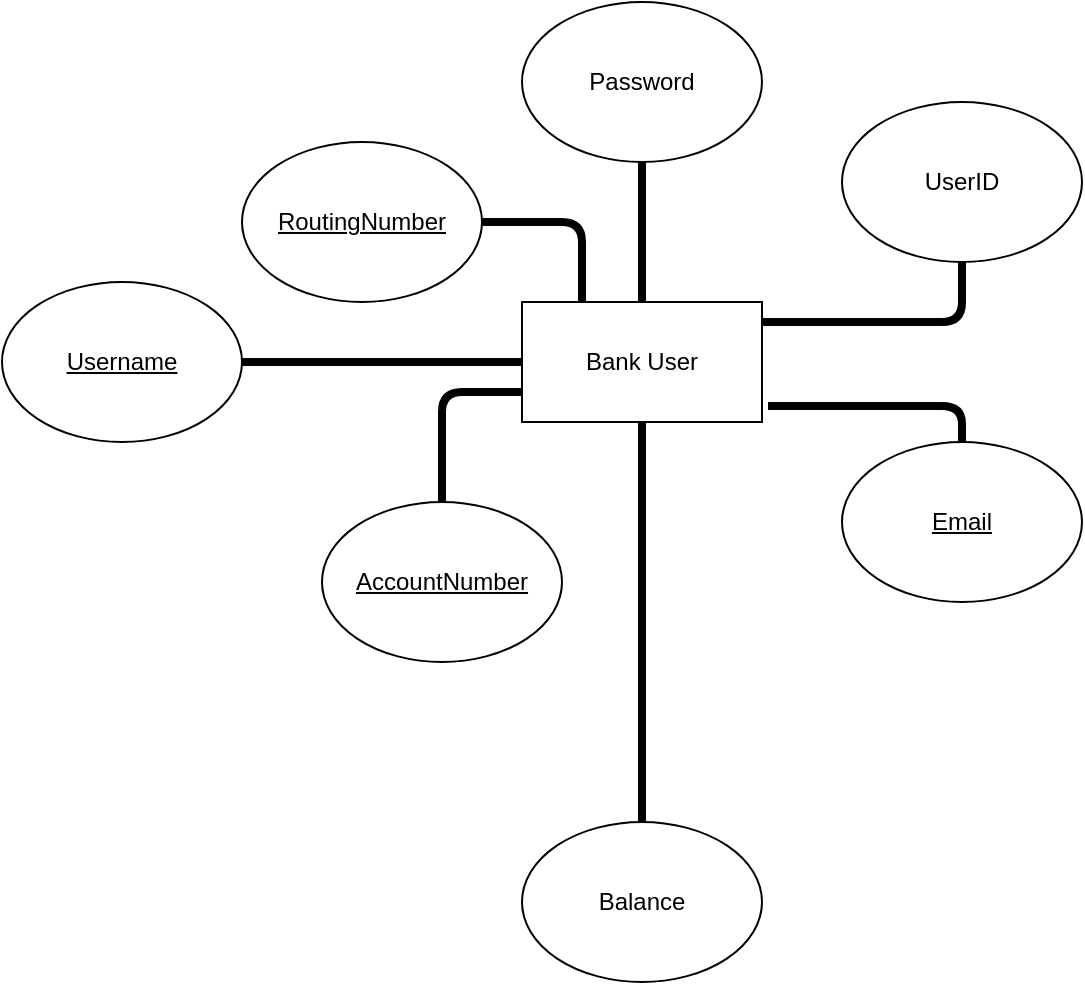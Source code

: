 <mxfile>
    <diagram id="CZKZKfO8C6WV5hI0CUzJ" name="Page-1">
        <mxGraphModel dx="994" dy="861" grid="1" gridSize="10" guides="1" tooltips="1" connect="1" arrows="1" fold="1" page="1" pageScale="1" pageWidth="850" pageHeight="1100" math="0" shadow="0">
            <root>
                <mxCell id="0"/>
                <mxCell id="1" parent="0"/>
                <mxCell id="7" value="" style="edgeStyle=none;html=1;endArrow=none;endFill=0;strokeWidth=4;" parent="1" source="2" target="4" edge="1">
                    <mxGeometry relative="1" as="geometry"/>
                </mxCell>
                <mxCell id="2" value="Bank User" style="rounded=0;whiteSpace=wrap;html=1;" parent="1" vertex="1">
                    <mxGeometry x="340" y="250" width="120" height="60" as="geometry"/>
                </mxCell>
                <mxCell id="6" value="" style="edgeStyle=none;html=1;endArrow=none;endFill=0;strokeWidth=4;" parent="1" source="3" target="2" edge="1">
                    <mxGeometry relative="1" as="geometry"/>
                </mxCell>
                <mxCell id="3" value="&lt;u&gt;Username&lt;/u&gt;" style="ellipse;whiteSpace=wrap;html=1;" parent="1" vertex="1">
                    <mxGeometry x="80" y="240" width="120" height="80" as="geometry"/>
                </mxCell>
                <mxCell id="4" value="Password" style="ellipse;whiteSpace=wrap;html=1;" parent="1" vertex="1">
                    <mxGeometry x="340" y="100" width="120" height="80" as="geometry"/>
                </mxCell>
                <mxCell id="8" value="" style="edgeStyle=none;html=1;endArrow=none;endFill=0;entryX=1.025;entryY=0.867;entryDx=0;entryDy=0;entryPerimeter=0;strokeWidth=4;" parent="1" source="5" target="2" edge="1">
                    <mxGeometry relative="1" as="geometry">
                        <Array as="points">
                            <mxPoint x="560" y="302"/>
                        </Array>
                    </mxGeometry>
                </mxCell>
                <mxCell id="5" value="&lt;u&gt;Email&lt;/u&gt;" style="ellipse;whiteSpace=wrap;html=1;" parent="1" vertex="1">
                    <mxGeometry x="500" y="320" width="120" height="80" as="geometry"/>
                </mxCell>
                <mxCell id="12" value="" style="edgeStyle=none;html=1;startArrow=none;startFill=0;endArrow=none;endFill=0;strokeWidth=4;" parent="1" source="11" edge="1">
                    <mxGeometry relative="1" as="geometry">
                        <mxPoint x="460" y="260" as="targetPoint"/>
                        <Array as="points">
                            <mxPoint x="560" y="260"/>
                        </Array>
                    </mxGeometry>
                </mxCell>
                <mxCell id="11" value="UserID" style="ellipse;whiteSpace=wrap;html=1;" parent="1" vertex="1">
                    <mxGeometry x="500" y="150" width="120" height="80" as="geometry"/>
                </mxCell>
                <mxCell id="17" value="" style="edgeStyle=none;html=1;startArrow=none;startFill=0;endArrow=none;endFill=0;strokeWidth=4;entryX=0;entryY=0.75;entryDx=0;entryDy=0;" parent="1" source="14" target="2" edge="1">
                    <mxGeometry relative="1" as="geometry">
                        <Array as="points">
                            <mxPoint x="300" y="295"/>
                        </Array>
                    </mxGeometry>
                </mxCell>
                <mxCell id="14" value="&lt;u&gt;AccountNumber&lt;/u&gt;" style="ellipse;whiteSpace=wrap;html=1;" parent="1" vertex="1">
                    <mxGeometry x="240" y="350" width="120" height="80" as="geometry"/>
                </mxCell>
                <mxCell id="18" value="" style="edgeStyle=none;html=1;startArrow=none;startFill=0;endArrow=none;endFill=0;strokeWidth=4;entryX=0.25;entryY=0;entryDx=0;entryDy=0;" parent="1" source="15" target="2" edge="1">
                    <mxGeometry relative="1" as="geometry">
                        <Array as="points">
                            <mxPoint x="370" y="210"/>
                        </Array>
                    </mxGeometry>
                </mxCell>
                <mxCell id="15" value="&lt;u&gt;RoutingNumber&lt;/u&gt;" style="ellipse;whiteSpace=wrap;html=1;" parent="1" vertex="1">
                    <mxGeometry x="200" y="170" width="120" height="80" as="geometry"/>
                </mxCell>
                <mxCell id="19" value="" style="edgeStyle=none;html=1;startArrow=none;startFill=0;endArrow=none;endFill=0;strokeWidth=4;" parent="1" source="16" target="2" edge="1">
                    <mxGeometry relative="1" as="geometry">
                        <mxPoint x="373.333" y="550" as="targetPoint"/>
                    </mxGeometry>
                </mxCell>
                <mxCell id="16" value="Balance" style="ellipse;whiteSpace=wrap;html=1;" parent="1" vertex="1">
                    <mxGeometry x="340" y="510" width="120" height="80" as="geometry"/>
                </mxCell>
            </root>
        </mxGraphModel>
    </diagram>
</mxfile>